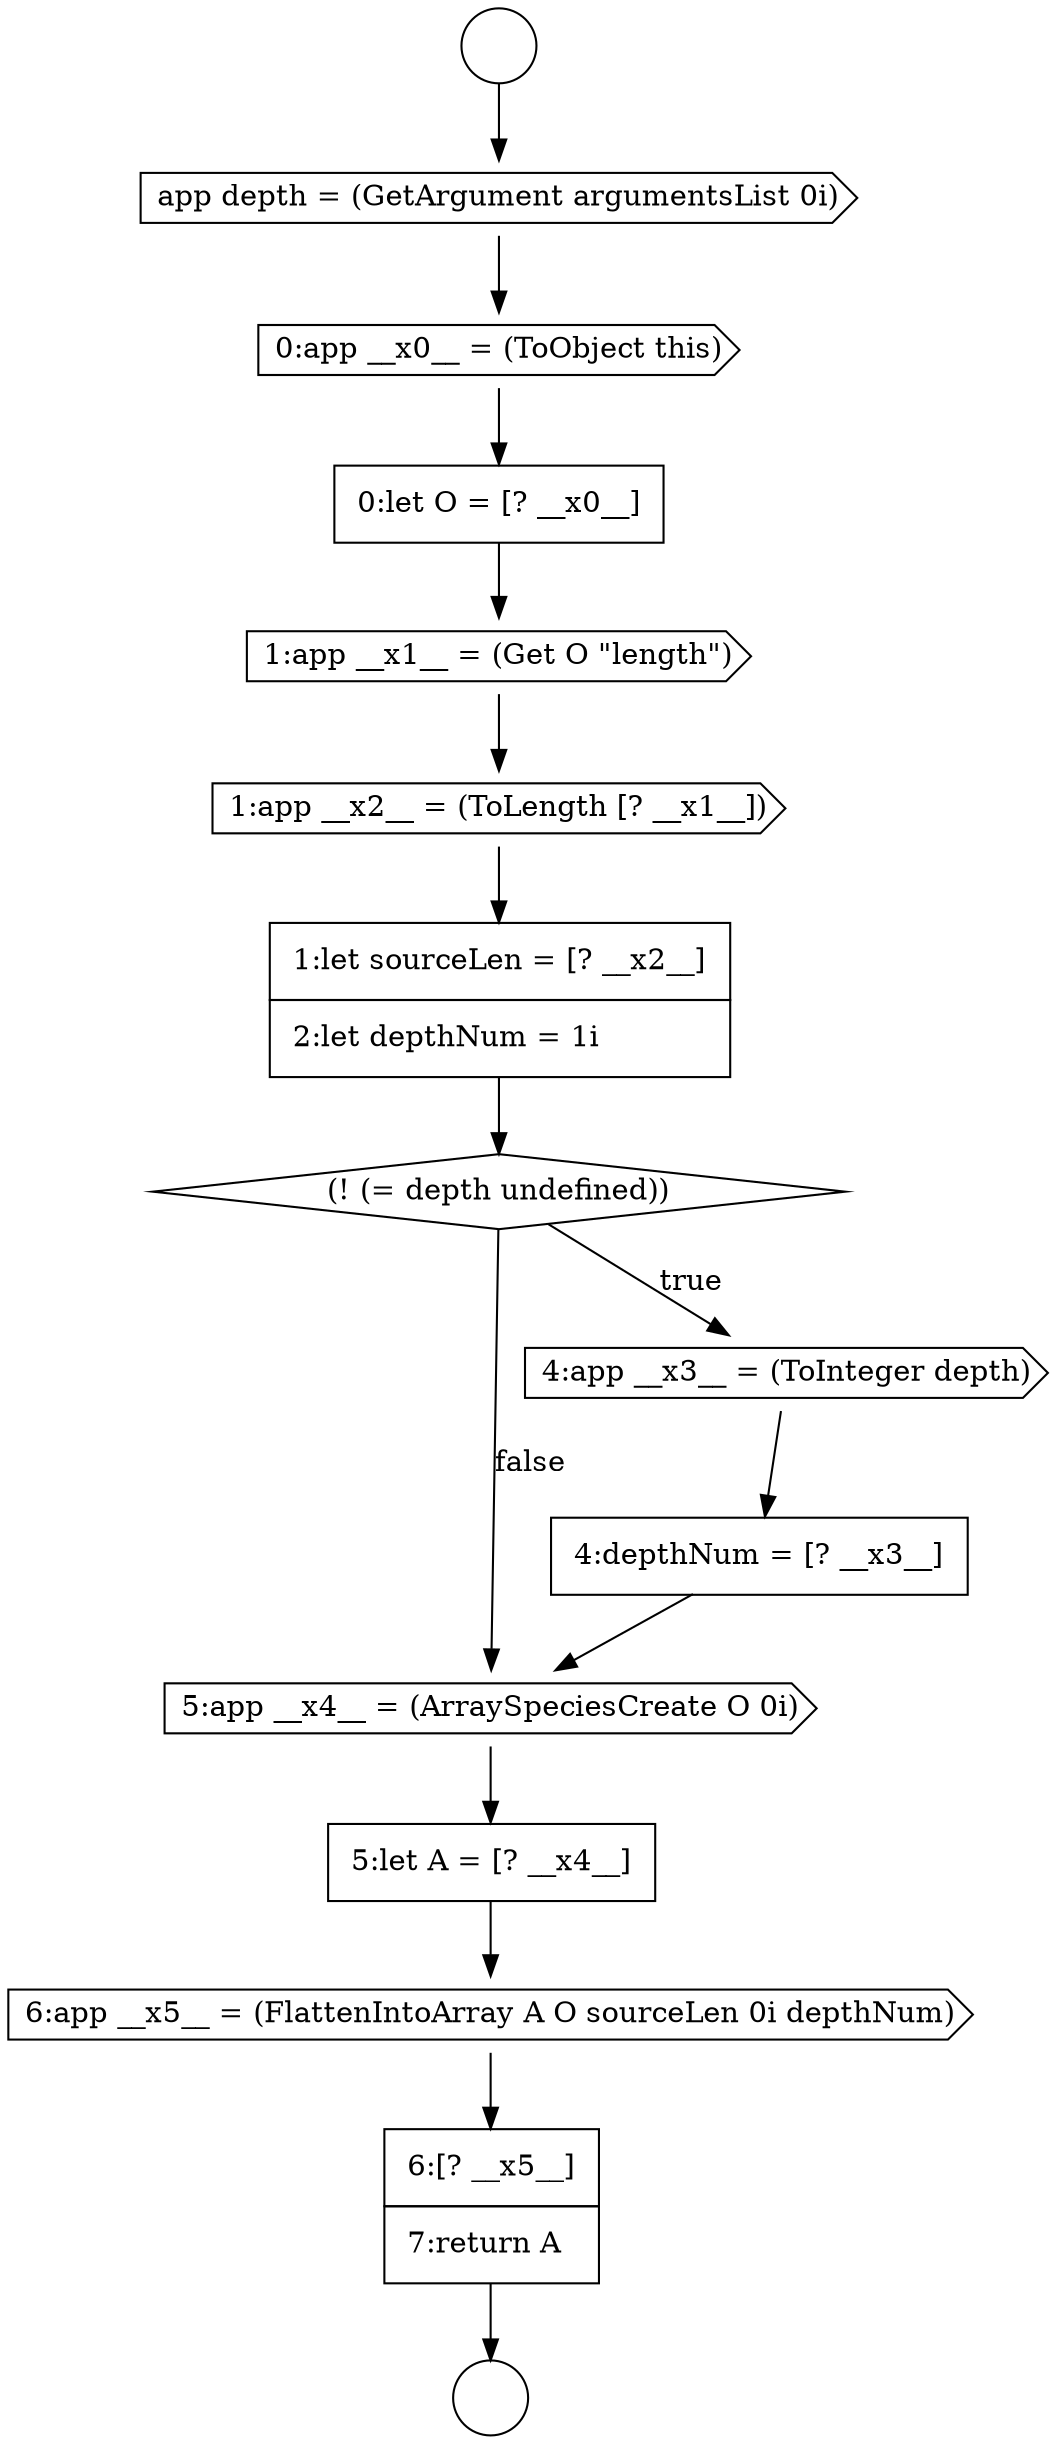digraph {
  node15207 [shape=cds, label=<<font color="black">6:app __x5__ = (FlattenIntoArray A O sourceLen 0i depthNum)</font>> color="black" fillcolor="white" style=filled]
  node15202 [shape=diamond, label=<<font color="black">(! (= depth undefined))</font>> color="black" fillcolor="white" style=filled]
  node15199 [shape=cds, label=<<font color="black">1:app __x1__ = (Get O &quot;length&quot;)</font>> color="black" fillcolor="white" style=filled]
  node15197 [shape=cds, label=<<font color="black">0:app __x0__ = (ToObject this)</font>> color="black" fillcolor="white" style=filled]
  node15206 [shape=none, margin=0, label=<<font color="black">
    <table border="0" cellborder="1" cellspacing="0" cellpadding="10">
      <tr><td align="left">5:let A = [? __x4__]</td></tr>
    </table>
  </font>> color="black" fillcolor="white" style=filled]
  node15200 [shape=cds, label=<<font color="black">1:app __x2__ = (ToLength [? __x1__])</font>> color="black" fillcolor="white" style=filled]
  node15195 [shape=circle label=" " color="black" fillcolor="white" style=filled]
  node15205 [shape=cds, label=<<font color="black">5:app __x4__ = (ArraySpeciesCreate O 0i)</font>> color="black" fillcolor="white" style=filled]
  node15194 [shape=circle label=" " color="black" fillcolor="white" style=filled]
  node15201 [shape=none, margin=0, label=<<font color="black">
    <table border="0" cellborder="1" cellspacing="0" cellpadding="10">
      <tr><td align="left">1:let sourceLen = [? __x2__]</td></tr>
      <tr><td align="left">2:let depthNum = 1i</td></tr>
    </table>
  </font>> color="black" fillcolor="white" style=filled]
  node15208 [shape=none, margin=0, label=<<font color="black">
    <table border="0" cellborder="1" cellspacing="0" cellpadding="10">
      <tr><td align="left">6:[? __x5__]</td></tr>
      <tr><td align="left">7:return A</td></tr>
    </table>
  </font>> color="black" fillcolor="white" style=filled]
  node15196 [shape=cds, label=<<font color="black">app depth = (GetArgument argumentsList 0i)</font>> color="black" fillcolor="white" style=filled]
  node15203 [shape=cds, label=<<font color="black">4:app __x3__ = (ToInteger depth)</font>> color="black" fillcolor="white" style=filled]
  node15198 [shape=none, margin=0, label=<<font color="black">
    <table border="0" cellborder="1" cellspacing="0" cellpadding="10">
      <tr><td align="left">0:let O = [? __x0__]</td></tr>
    </table>
  </font>> color="black" fillcolor="white" style=filled]
  node15204 [shape=none, margin=0, label=<<font color="black">
    <table border="0" cellborder="1" cellspacing="0" cellpadding="10">
      <tr><td align="left">4:depthNum = [? __x3__]</td></tr>
    </table>
  </font>> color="black" fillcolor="white" style=filled]
  node15205 -> node15206 [ color="black"]
  node15208 -> node15195 [ color="black"]
  node15203 -> node15204 [ color="black"]
  node15202 -> node15203 [label=<<font color="black">true</font>> color="black"]
  node15202 -> node15205 [label=<<font color="black">false</font>> color="black"]
  node15198 -> node15199 [ color="black"]
  node15207 -> node15208 [ color="black"]
  node15194 -> node15196 [ color="black"]
  node15204 -> node15205 [ color="black"]
  node15200 -> node15201 [ color="black"]
  node15199 -> node15200 [ color="black"]
  node15206 -> node15207 [ color="black"]
  node15196 -> node15197 [ color="black"]
  node15197 -> node15198 [ color="black"]
  node15201 -> node15202 [ color="black"]
}
